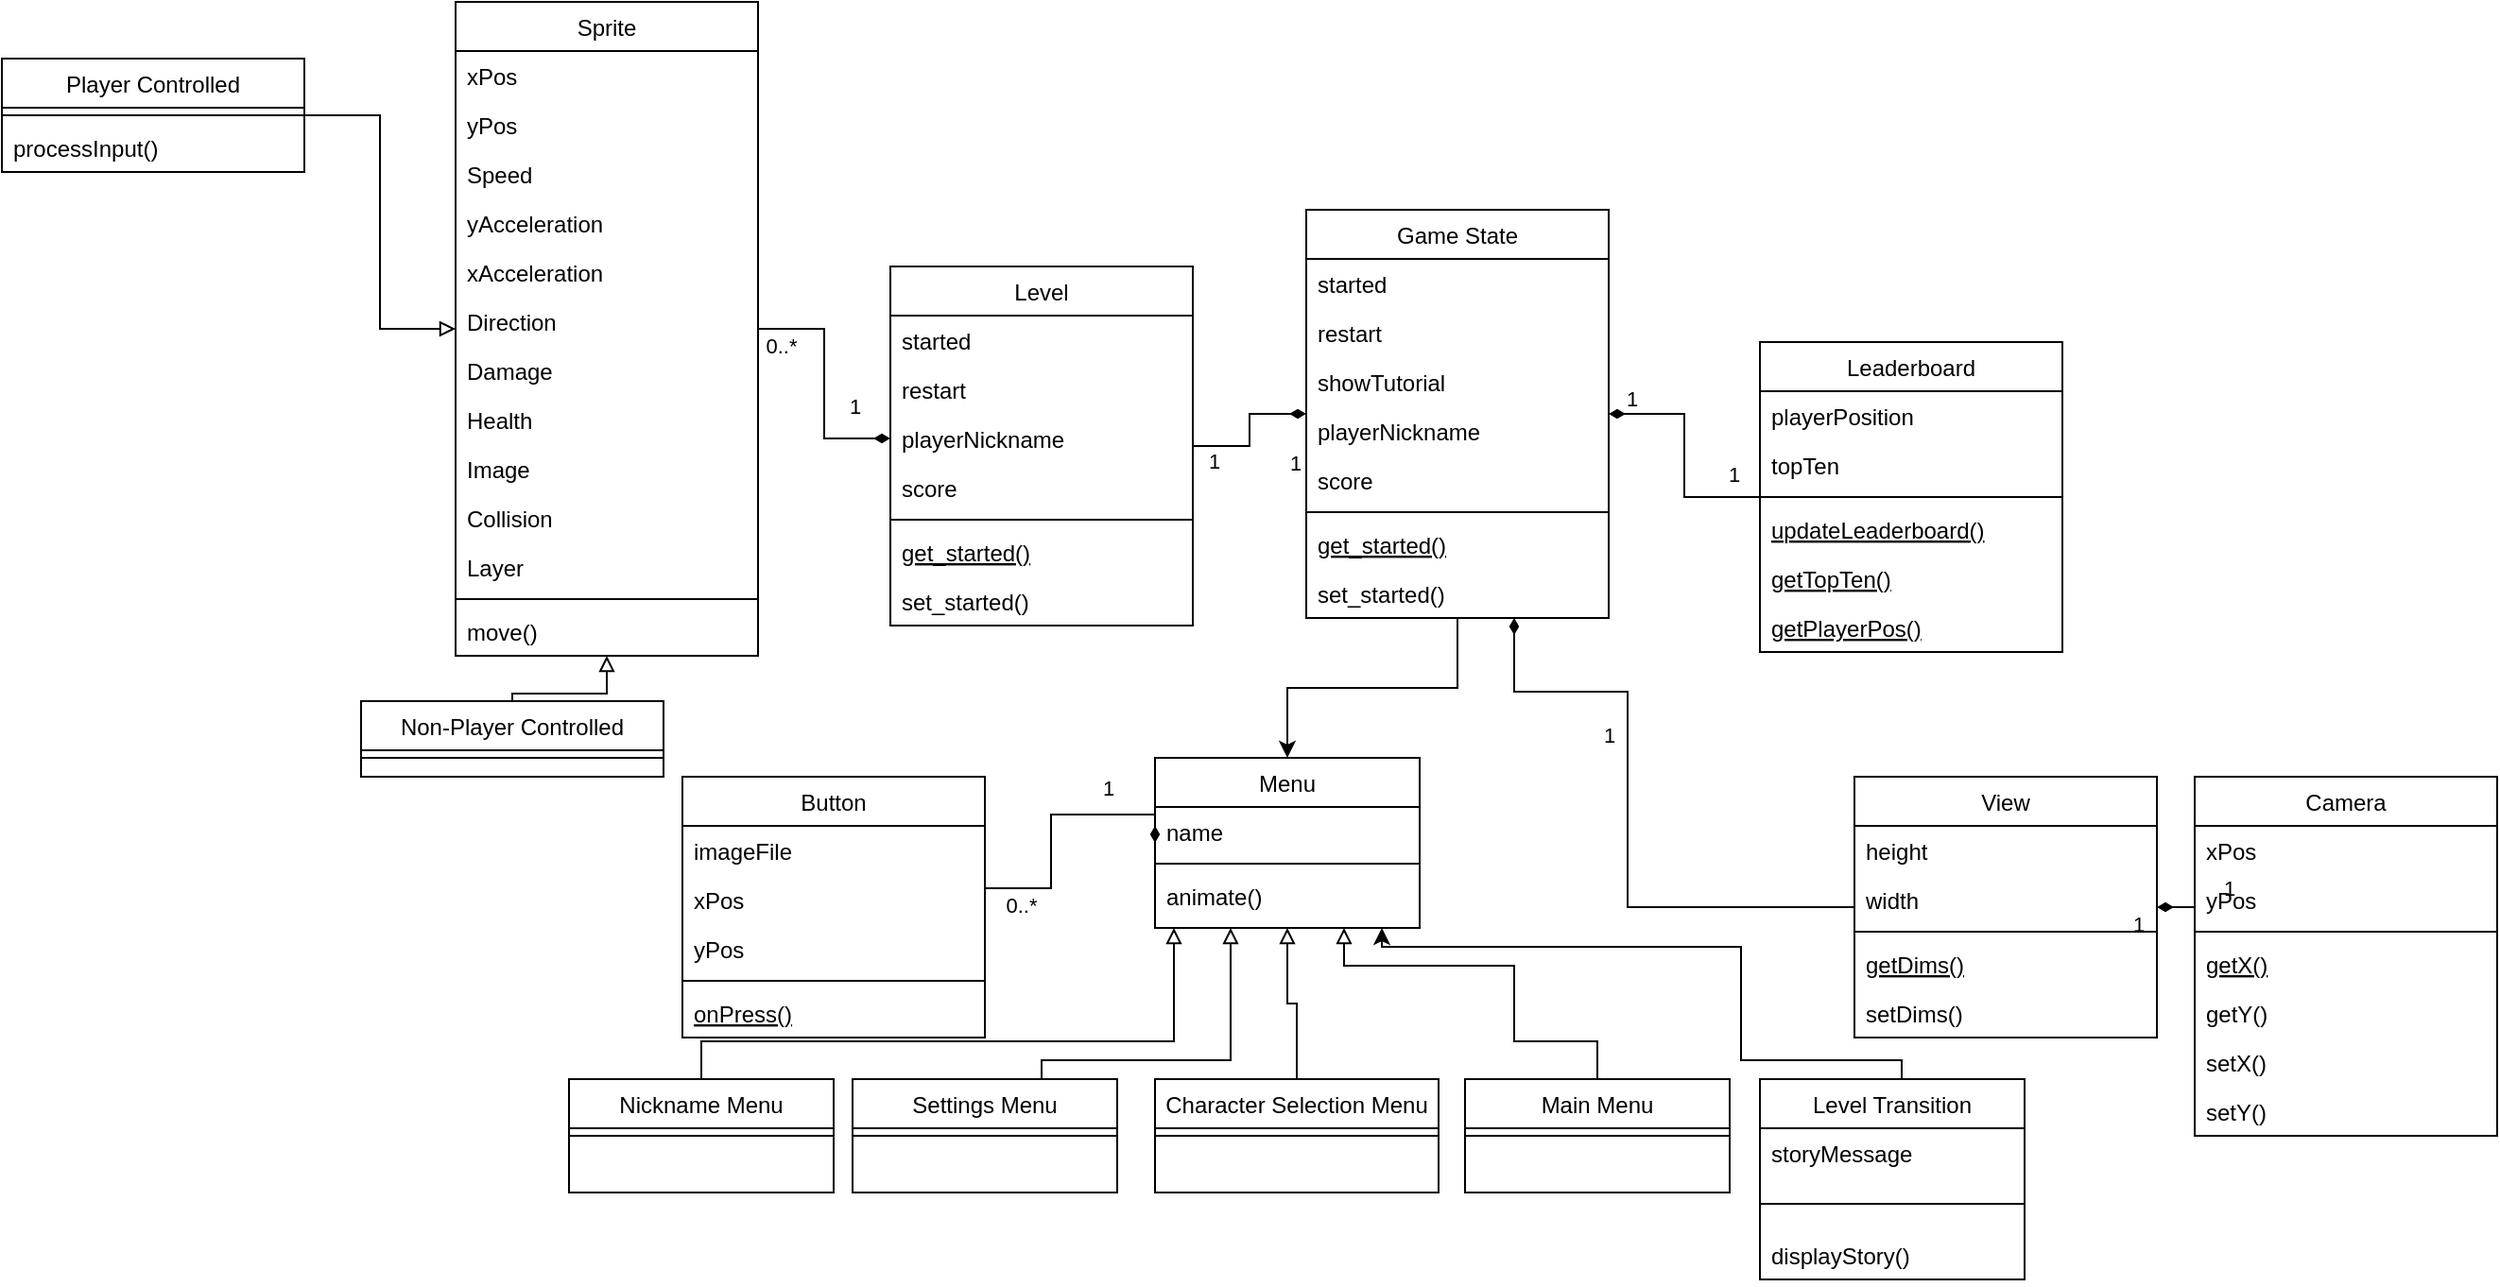 <mxfile version="23.0.2" type="device">
  <diagram id="C5RBs43oDa-KdzZeNtuy" name="Page-1">
    <mxGraphModel dx="1816" dy="578" grid="1" gridSize="10" guides="1" tooltips="1" connect="1" arrows="1" fold="1" page="1" pageScale="1" pageWidth="827" pageHeight="1169" math="0" shadow="0">
      <root>
        <mxCell id="WIyWlLk6GJQsqaUBKTNV-0" />
        <mxCell id="WIyWlLk6GJQsqaUBKTNV-1" parent="WIyWlLk6GJQsqaUBKTNV-0" />
        <mxCell id="i57mjpWbcCX3-TeavfqH-22" value="" style="edgeStyle=orthogonalEdgeStyle;rounded=0;orthogonalLoop=1;jettySize=auto;html=1;startArrow=diamondThin;startFill=1;endArrow=none;endFill=0;" parent="WIyWlLk6GJQsqaUBKTNV-1" source="i57mjpWbcCX3-TeavfqH-0" target="i57mjpWbcCX3-TeavfqH-16" edge="1">
          <mxGeometry relative="1" as="geometry">
            <Array as="points">
              <mxPoint x="370" y="735" />
              <mxPoint x="430" y="735" />
            </Array>
          </mxGeometry>
        </mxCell>
        <mxCell id="i57mjpWbcCX3-TeavfqH-23" value="1" style="edgeLabel;html=1;align=center;verticalAlign=middle;resizable=0;points=[];" parent="i57mjpWbcCX3-TeavfqH-22" vertex="1" connectable="0">
          <mxGeometry x="-0.129" y="-3" relative="1" as="geometry">
            <mxPoint x="-7" y="-23" as="offset" />
          </mxGeometry>
        </mxCell>
        <mxCell id="i57mjpWbcCX3-TeavfqH-42" value="" style="edgeStyle=orthogonalEdgeStyle;rounded=0;orthogonalLoop=1;jettySize=auto;html=1;startArrow=diamondThin;startFill=1;endArrow=none;endFill=0;exitX=0;exitY=0.5;exitDx=0;exitDy=0;" parent="WIyWlLk6GJQsqaUBKTNV-1" source="i57mjpWbcCX3-TeavfqH-86" target="i57mjpWbcCX3-TeavfqH-36" edge="1">
          <mxGeometry relative="1" as="geometry">
            <mxPoint x="40" y="625" as="sourcePoint" />
          </mxGeometry>
        </mxCell>
        <mxCell id="i57mjpWbcCX3-TeavfqH-43" value="1" style="edgeLabel;html=1;align=center;verticalAlign=middle;resizable=0;points=[];" parent="i57mjpWbcCX3-TeavfqH-42" vertex="1" connectable="0">
          <mxGeometry x="-0.627" relative="1" as="geometry">
            <mxPoint x="5" y="-17" as="offset" />
          </mxGeometry>
        </mxCell>
        <mxCell id="i57mjpWbcCX3-TeavfqH-44" value="0..*" style="edgeLabel;html=1;align=center;verticalAlign=middle;resizable=0;points=[];" parent="i57mjpWbcCX3-TeavfqH-42" vertex="1" connectable="0">
          <mxGeometry x="0.182" relative="1" as="geometry">
            <mxPoint x="-23" y="-9" as="offset" />
          </mxGeometry>
        </mxCell>
        <mxCell id="i57mjpWbcCX3-TeavfqH-75" value="" style="edgeStyle=orthogonalEdgeStyle;rounded=0;orthogonalLoop=1;jettySize=auto;html=1;startArrow=diamondThin;startFill=1;endArrow=none;endFill=0;" parent="WIyWlLk6GJQsqaUBKTNV-1" source="i57mjpWbcCX3-TeavfqH-0" target="i57mjpWbcCX3-TeavfqH-68" edge="1">
          <mxGeometry relative="1" as="geometry" />
        </mxCell>
        <mxCell id="i57mjpWbcCX3-TeavfqH-82" value="1" style="edgeLabel;html=1;align=center;verticalAlign=middle;resizable=0;points=[];" parent="i57mjpWbcCX3-TeavfqH-75" vertex="1" connectable="0">
          <mxGeometry x="-0.809" relative="1" as="geometry">
            <mxPoint y="-8" as="offset" />
          </mxGeometry>
        </mxCell>
        <mxCell id="i57mjpWbcCX3-TeavfqH-98" value="1" style="edgeLabel;html=1;align=center;verticalAlign=middle;resizable=0;points=[];" parent="i57mjpWbcCX3-TeavfqH-75" vertex="1" connectable="0">
          <mxGeometry x="0.494" relative="1" as="geometry">
            <mxPoint x="17" y="-12" as="offset" />
          </mxGeometry>
        </mxCell>
        <mxCell id="i57mjpWbcCX3-TeavfqH-91" value="" style="edgeStyle=orthogonalEdgeStyle;rounded=0;orthogonalLoop=1;jettySize=auto;html=1;startArrow=diamondThin;startFill=1;endArrow=none;endFill=0;" parent="WIyWlLk6GJQsqaUBKTNV-1" source="i57mjpWbcCX3-TeavfqH-0" target="i57mjpWbcCX3-TeavfqH-83" edge="1">
          <mxGeometry relative="1" as="geometry" />
        </mxCell>
        <mxCell id="i57mjpWbcCX3-TeavfqH-92" value="1" style="edgeLabel;html=1;align=center;verticalAlign=middle;resizable=0;points=[];" parent="i57mjpWbcCX3-TeavfqH-91" vertex="1" connectable="0">
          <mxGeometry x="0.214" y="3" relative="1" as="geometry">
            <mxPoint x="21" y="9" as="offset" />
          </mxGeometry>
        </mxCell>
        <mxCell id="i57mjpWbcCX3-TeavfqH-93" value="1" style="edgeLabel;html=1;align=center;verticalAlign=middle;resizable=0;points=[];" parent="i57mjpWbcCX3-TeavfqH-91" vertex="1" connectable="0">
          <mxGeometry x="0.108" relative="1" as="geometry">
            <mxPoint x="-19" y="12" as="offset" />
          </mxGeometry>
        </mxCell>
        <mxCell id="i57mjpWbcCX3-TeavfqH-108" value="" style="edgeStyle=orthogonalEdgeStyle;rounded=0;orthogonalLoop=1;jettySize=auto;html=1;" parent="WIyWlLk6GJQsqaUBKTNV-1" source="i57mjpWbcCX3-TeavfqH-0" target="i57mjpWbcCX3-TeavfqH-100" edge="1">
          <mxGeometry relative="1" as="geometry" />
        </mxCell>
        <mxCell id="i57mjpWbcCX3-TeavfqH-0" value="Game State" style="swimlane;fontStyle=0;align=center;verticalAlign=top;childLayout=stackLayout;horizontal=1;startSize=26;horizontalStack=0;resizeParent=1;resizeLast=0;collapsible=1;marginBottom=0;rounded=0;shadow=0;strokeWidth=1;" parent="WIyWlLk6GJQsqaUBKTNV-1" vertex="1">
          <mxGeometry x="260" y="480" width="160" height="216" as="geometry">
            <mxRectangle x="130" y="380" width="160" height="26" as="alternateBounds" />
          </mxGeometry>
        </mxCell>
        <mxCell id="i57mjpWbcCX3-TeavfqH-1" value="started" style="text;align=left;verticalAlign=top;spacingLeft=4;spacingRight=4;overflow=hidden;rotatable=0;points=[[0,0.5],[1,0.5]];portConstraint=eastwest;" parent="i57mjpWbcCX3-TeavfqH-0" vertex="1">
          <mxGeometry y="26" width="160" height="26" as="geometry" />
        </mxCell>
        <mxCell id="i57mjpWbcCX3-TeavfqH-143" value="restart" style="text;align=left;verticalAlign=top;spacingLeft=4;spacingRight=4;overflow=hidden;rotatable=0;points=[[0,0.5],[1,0.5]];portConstraint=eastwest;rounded=0;shadow=0;html=0;" parent="i57mjpWbcCX3-TeavfqH-0" vertex="1">
          <mxGeometry y="52" width="160" height="26" as="geometry" />
        </mxCell>
        <mxCell id="i57mjpWbcCX3-TeavfqH-76" value="showTutorial" style="text;align=left;verticalAlign=top;spacingLeft=4;spacingRight=4;overflow=hidden;rotatable=0;points=[[0,0.5],[1,0.5]];portConstraint=eastwest;rounded=0;shadow=0;html=0;" parent="i57mjpWbcCX3-TeavfqH-0" vertex="1">
          <mxGeometry y="78" width="160" height="26" as="geometry" />
        </mxCell>
        <mxCell id="i57mjpWbcCX3-TeavfqH-2" value="playerNickname" style="text;align=left;verticalAlign=top;spacingLeft=4;spacingRight=4;overflow=hidden;rotatable=0;points=[[0,0.5],[1,0.5]];portConstraint=eastwest;rounded=0;shadow=0;html=0;" parent="i57mjpWbcCX3-TeavfqH-0" vertex="1">
          <mxGeometry y="104" width="160" height="26" as="geometry" />
        </mxCell>
        <mxCell id="i57mjpWbcCX3-TeavfqH-67" value="score" style="text;align=left;verticalAlign=top;spacingLeft=4;spacingRight=4;overflow=hidden;rotatable=0;points=[[0,0.5],[1,0.5]];portConstraint=eastwest;rounded=0;shadow=0;html=0;" parent="i57mjpWbcCX3-TeavfqH-0" vertex="1">
          <mxGeometry y="130" width="160" height="26" as="geometry" />
        </mxCell>
        <mxCell id="i57mjpWbcCX3-TeavfqH-3" value="" style="line;html=1;strokeWidth=1;align=left;verticalAlign=middle;spacingTop=-1;spacingLeft=3;spacingRight=3;rotatable=0;labelPosition=right;points=[];portConstraint=eastwest;" parent="i57mjpWbcCX3-TeavfqH-0" vertex="1">
          <mxGeometry y="156" width="160" height="8" as="geometry" />
        </mxCell>
        <mxCell id="i57mjpWbcCX3-TeavfqH-4" value="get_started()" style="text;align=left;verticalAlign=top;spacingLeft=4;spacingRight=4;overflow=hidden;rotatable=0;points=[[0,0.5],[1,0.5]];portConstraint=eastwest;fontStyle=4" parent="i57mjpWbcCX3-TeavfqH-0" vertex="1">
          <mxGeometry y="164" width="160" height="26" as="geometry" />
        </mxCell>
        <mxCell id="i57mjpWbcCX3-TeavfqH-5" value="set_started()" style="text;align=left;verticalAlign=top;spacingLeft=4;spacingRight=4;overflow=hidden;rotatable=0;points=[[0,0.5],[1,0.5]];portConstraint=eastwest;" parent="i57mjpWbcCX3-TeavfqH-0" vertex="1">
          <mxGeometry y="190" width="160" height="26" as="geometry" />
        </mxCell>
        <mxCell id="i57mjpWbcCX3-TeavfqH-30" value="" style="edgeStyle=orthogonalEdgeStyle;rounded=0;orthogonalLoop=1;jettySize=auto;html=1;startArrow=diamondThin;startFill=1;endArrow=none;endFill=0;" parent="WIyWlLk6GJQsqaUBKTNV-1" source="i57mjpWbcCX3-TeavfqH-16" target="i57mjpWbcCX3-TeavfqH-24" edge="1">
          <mxGeometry relative="1" as="geometry">
            <Array as="points">
              <mxPoint x="690" y="849" />
              <mxPoint x="690" y="852" />
            </Array>
          </mxGeometry>
        </mxCell>
        <mxCell id="i57mjpWbcCX3-TeavfqH-32" value="1" style="edgeLabel;html=1;align=center;verticalAlign=middle;resizable=0;points=[];" parent="i57mjpWbcCX3-TeavfqH-30" vertex="1" connectable="0">
          <mxGeometry x="-0.325" y="-3" relative="1" as="geometry">
            <mxPoint x="-17" y="6" as="offset" />
          </mxGeometry>
        </mxCell>
        <mxCell id="i57mjpWbcCX3-TeavfqH-99" value="1" style="edgeLabel;html=1;align=center;verticalAlign=middle;resizable=0;points=[];" parent="i57mjpWbcCX3-TeavfqH-30" vertex="1" connectable="0">
          <mxGeometry x="0.132" y="1" relative="1" as="geometry">
            <mxPoint x="26" y="-9" as="offset" />
          </mxGeometry>
        </mxCell>
        <mxCell id="i57mjpWbcCX3-TeavfqH-16" value="View" style="swimlane;fontStyle=0;align=center;verticalAlign=top;childLayout=stackLayout;horizontal=1;startSize=26;horizontalStack=0;resizeParent=1;resizeLast=0;collapsible=1;marginBottom=0;rounded=0;shadow=0;strokeWidth=1;" parent="WIyWlLk6GJQsqaUBKTNV-1" vertex="1">
          <mxGeometry x="550" y="780" width="160" height="138" as="geometry">
            <mxRectangle x="130" y="380" width="160" height="26" as="alternateBounds" />
          </mxGeometry>
        </mxCell>
        <mxCell id="i57mjpWbcCX3-TeavfqH-17" value="height" style="text;align=left;verticalAlign=top;spacingLeft=4;spacingRight=4;overflow=hidden;rotatable=0;points=[[0,0.5],[1,0.5]];portConstraint=eastwest;" parent="i57mjpWbcCX3-TeavfqH-16" vertex="1">
          <mxGeometry y="26" width="160" height="26" as="geometry" />
        </mxCell>
        <mxCell id="i57mjpWbcCX3-TeavfqH-18" value="width" style="text;align=left;verticalAlign=top;spacingLeft=4;spacingRight=4;overflow=hidden;rotatable=0;points=[[0,0.5],[1,0.5]];portConstraint=eastwest;rounded=0;shadow=0;html=0;" parent="i57mjpWbcCX3-TeavfqH-16" vertex="1">
          <mxGeometry y="52" width="160" height="26" as="geometry" />
        </mxCell>
        <mxCell id="i57mjpWbcCX3-TeavfqH-19" value="" style="line;html=1;strokeWidth=1;align=left;verticalAlign=middle;spacingTop=-1;spacingLeft=3;spacingRight=3;rotatable=0;labelPosition=right;points=[];portConstraint=eastwest;" parent="i57mjpWbcCX3-TeavfqH-16" vertex="1">
          <mxGeometry y="78" width="160" height="8" as="geometry" />
        </mxCell>
        <mxCell id="i57mjpWbcCX3-TeavfqH-20" value="getDims()" style="text;align=left;verticalAlign=top;spacingLeft=4;spacingRight=4;overflow=hidden;rotatable=0;points=[[0,0.5],[1,0.5]];portConstraint=eastwest;fontStyle=4" parent="i57mjpWbcCX3-TeavfqH-16" vertex="1">
          <mxGeometry y="86" width="160" height="26" as="geometry" />
        </mxCell>
        <mxCell id="i57mjpWbcCX3-TeavfqH-21" value="setDims()" style="text;align=left;verticalAlign=top;spacingLeft=4;spacingRight=4;overflow=hidden;rotatable=0;points=[[0,0.5],[1,0.5]];portConstraint=eastwest;" parent="i57mjpWbcCX3-TeavfqH-16" vertex="1">
          <mxGeometry y="112" width="160" height="26" as="geometry" />
        </mxCell>
        <mxCell id="i57mjpWbcCX3-TeavfqH-24" value="Camera" style="swimlane;fontStyle=0;align=center;verticalAlign=top;childLayout=stackLayout;horizontal=1;startSize=26;horizontalStack=0;resizeParent=1;resizeLast=0;collapsible=1;marginBottom=0;rounded=0;shadow=0;strokeWidth=1;" parent="WIyWlLk6GJQsqaUBKTNV-1" vertex="1">
          <mxGeometry x="730" y="780" width="160" height="190" as="geometry">
            <mxRectangle x="130" y="380" width="160" height="26" as="alternateBounds" />
          </mxGeometry>
        </mxCell>
        <mxCell id="i57mjpWbcCX3-TeavfqH-25" value="xPos" style="text;align=left;verticalAlign=top;spacingLeft=4;spacingRight=4;overflow=hidden;rotatable=0;points=[[0,0.5],[1,0.5]];portConstraint=eastwest;" parent="i57mjpWbcCX3-TeavfqH-24" vertex="1">
          <mxGeometry y="26" width="160" height="26" as="geometry" />
        </mxCell>
        <mxCell id="i57mjpWbcCX3-TeavfqH-26" value="yPos" style="text;align=left;verticalAlign=top;spacingLeft=4;spacingRight=4;overflow=hidden;rotatable=0;points=[[0,0.5],[1,0.5]];portConstraint=eastwest;rounded=0;shadow=0;html=0;" parent="i57mjpWbcCX3-TeavfqH-24" vertex="1">
          <mxGeometry y="52" width="160" height="26" as="geometry" />
        </mxCell>
        <mxCell id="i57mjpWbcCX3-TeavfqH-27" value="" style="line;html=1;strokeWidth=1;align=left;verticalAlign=middle;spacingTop=-1;spacingLeft=3;spacingRight=3;rotatable=0;labelPosition=right;points=[];portConstraint=eastwest;" parent="i57mjpWbcCX3-TeavfqH-24" vertex="1">
          <mxGeometry y="78" width="160" height="8" as="geometry" />
        </mxCell>
        <mxCell id="i57mjpWbcCX3-TeavfqH-28" value="getX()" style="text;align=left;verticalAlign=top;spacingLeft=4;spacingRight=4;overflow=hidden;rotatable=0;points=[[0,0.5],[1,0.5]];portConstraint=eastwest;fontStyle=4" parent="i57mjpWbcCX3-TeavfqH-24" vertex="1">
          <mxGeometry y="86" width="160" height="26" as="geometry" />
        </mxCell>
        <mxCell id="i57mjpWbcCX3-TeavfqH-33" value="getY()&#xa;" style="text;align=left;verticalAlign=top;spacingLeft=4;spacingRight=4;overflow=hidden;rotatable=0;points=[[0,0.5],[1,0.5]];portConstraint=eastwest;" parent="i57mjpWbcCX3-TeavfqH-24" vertex="1">
          <mxGeometry y="112" width="160" height="26" as="geometry" />
        </mxCell>
        <mxCell id="i57mjpWbcCX3-TeavfqH-34" value="setX()&#xa;" style="text;align=left;verticalAlign=top;spacingLeft=4;spacingRight=4;overflow=hidden;rotatable=0;points=[[0,0.5],[1,0.5]];portConstraint=eastwest;" parent="i57mjpWbcCX3-TeavfqH-24" vertex="1">
          <mxGeometry y="138" width="160" height="26" as="geometry" />
        </mxCell>
        <mxCell id="i57mjpWbcCX3-TeavfqH-29" value="setY()&#xa;" style="text;align=left;verticalAlign=top;spacingLeft=4;spacingRight=4;overflow=hidden;rotatable=0;points=[[0,0.5],[1,0.5]];portConstraint=eastwest;" parent="i57mjpWbcCX3-TeavfqH-24" vertex="1">
          <mxGeometry y="164" width="160" height="26" as="geometry" />
        </mxCell>
        <mxCell id="i57mjpWbcCX3-TeavfqH-51" value="" style="edgeStyle=orthogonalEdgeStyle;rounded=0;orthogonalLoop=1;jettySize=auto;html=1;startArrow=block;startFill=0;endArrow=none;endFill=0;" parent="WIyWlLk6GJQsqaUBKTNV-1" source="i57mjpWbcCX3-TeavfqH-36" target="i57mjpWbcCX3-TeavfqH-45" edge="1">
          <mxGeometry relative="1" as="geometry" />
        </mxCell>
        <mxCell id="i57mjpWbcCX3-TeavfqH-58" value="" style="edgeStyle=orthogonalEdgeStyle;rounded=0;orthogonalLoop=1;jettySize=auto;html=1;startArrow=block;startFill=0;endArrow=none;endFill=0;" parent="WIyWlLk6GJQsqaUBKTNV-1" source="i57mjpWbcCX3-TeavfqH-36" target="i57mjpWbcCX3-TeavfqH-52" edge="1">
          <mxGeometry relative="1" as="geometry" />
        </mxCell>
        <mxCell id="i57mjpWbcCX3-TeavfqH-36" value="Sprite" style="swimlane;fontStyle=0;align=center;verticalAlign=top;childLayout=stackLayout;horizontal=1;startSize=26;horizontalStack=0;resizeParent=1;resizeLast=0;collapsible=1;marginBottom=0;rounded=0;shadow=0;strokeWidth=1;" parent="WIyWlLk6GJQsqaUBKTNV-1" vertex="1">
          <mxGeometry x="-190" y="370" width="160" height="346" as="geometry">
            <mxRectangle x="130" y="380" width="160" height="26" as="alternateBounds" />
          </mxGeometry>
        </mxCell>
        <mxCell id="i57mjpWbcCX3-TeavfqH-37" value="xPos" style="text;align=left;verticalAlign=top;spacingLeft=4;spacingRight=4;overflow=hidden;rotatable=0;points=[[0,0.5],[1,0.5]];portConstraint=eastwest;" parent="i57mjpWbcCX3-TeavfqH-36" vertex="1">
          <mxGeometry y="26" width="160" height="26" as="geometry" />
        </mxCell>
        <mxCell id="i57mjpWbcCX3-TeavfqH-59" value="yPos" style="text;align=left;verticalAlign=top;spacingLeft=4;spacingRight=4;overflow=hidden;rotatable=0;points=[[0,0.5],[1,0.5]];portConstraint=eastwest;rounded=0;shadow=0;html=0;" parent="i57mjpWbcCX3-TeavfqH-36" vertex="1">
          <mxGeometry y="52" width="160" height="26" as="geometry" />
        </mxCell>
        <mxCell id="i57mjpWbcCX3-TeavfqH-60" value="Speed" style="text;align=left;verticalAlign=top;spacingLeft=4;spacingRight=4;overflow=hidden;rotatable=0;points=[[0,0.5],[1,0.5]];portConstraint=eastwest;rounded=0;shadow=0;html=0;" parent="i57mjpWbcCX3-TeavfqH-36" vertex="1">
          <mxGeometry y="78" width="160" height="26" as="geometry" />
        </mxCell>
        <mxCell id="i57mjpWbcCX3-TeavfqH-66" value="yAcceleration" style="text;align=left;verticalAlign=top;spacingLeft=4;spacingRight=4;overflow=hidden;rotatable=0;points=[[0,0.5],[1,0.5]];portConstraint=eastwest;rounded=0;shadow=0;html=0;" parent="i57mjpWbcCX3-TeavfqH-36" vertex="1">
          <mxGeometry y="104" width="160" height="26" as="geometry" />
        </mxCell>
        <mxCell id="i57mjpWbcCX3-TeavfqH-61" value="xAcceleration" style="text;align=left;verticalAlign=top;spacingLeft=4;spacingRight=4;overflow=hidden;rotatable=0;points=[[0,0.5],[1,0.5]];portConstraint=eastwest;rounded=0;shadow=0;html=0;" parent="i57mjpWbcCX3-TeavfqH-36" vertex="1">
          <mxGeometry y="130" width="160" height="26" as="geometry" />
        </mxCell>
        <mxCell id="i57mjpWbcCX3-TeavfqH-65" value="Direction" style="text;align=left;verticalAlign=top;spacingLeft=4;spacingRight=4;overflow=hidden;rotatable=0;points=[[0,0.5],[1,0.5]];portConstraint=eastwest;rounded=0;shadow=0;html=0;" parent="i57mjpWbcCX3-TeavfqH-36" vertex="1">
          <mxGeometry y="156" width="160" height="26" as="geometry" />
        </mxCell>
        <mxCell id="i57mjpWbcCX3-TeavfqH-77" value="Damage" style="text;align=left;verticalAlign=top;spacingLeft=4;spacingRight=4;overflow=hidden;rotatable=0;points=[[0,0.5],[1,0.5]];portConstraint=eastwest;rounded=0;shadow=0;html=0;" parent="i57mjpWbcCX3-TeavfqH-36" vertex="1">
          <mxGeometry y="182" width="160" height="26" as="geometry" />
        </mxCell>
        <mxCell id="l4sCw4UKXXjuZMcls8uS-0" value="Health" style="text;align=left;verticalAlign=top;spacingLeft=4;spacingRight=4;overflow=hidden;rotatable=0;points=[[0,0.5],[1,0.5]];portConstraint=eastwest;rounded=0;shadow=0;html=0;" vertex="1" parent="i57mjpWbcCX3-TeavfqH-36">
          <mxGeometry y="208" width="160" height="26" as="geometry" />
        </mxCell>
        <mxCell id="l4sCw4UKXXjuZMcls8uS-3" value="Image" style="text;align=left;verticalAlign=top;spacingLeft=4;spacingRight=4;overflow=hidden;rotatable=0;points=[[0,0.5],[1,0.5]];portConstraint=eastwest;rounded=0;shadow=0;html=0;" vertex="1" parent="i57mjpWbcCX3-TeavfqH-36">
          <mxGeometry y="234" width="160" height="26" as="geometry" />
        </mxCell>
        <mxCell id="l4sCw4UKXXjuZMcls8uS-11" value="Collision" style="text;align=left;verticalAlign=top;spacingLeft=4;spacingRight=4;overflow=hidden;rotatable=0;points=[[0,0.5],[1,0.5]];portConstraint=eastwest;rounded=0;shadow=0;html=0;" vertex="1" parent="i57mjpWbcCX3-TeavfqH-36">
          <mxGeometry y="260" width="160" height="26" as="geometry" />
        </mxCell>
        <mxCell id="i57mjpWbcCX3-TeavfqH-38" value="Layer" style="text;align=left;verticalAlign=top;spacingLeft=4;spacingRight=4;overflow=hidden;rotatable=0;points=[[0,0.5],[1,0.5]];portConstraint=eastwest;rounded=0;shadow=0;html=0;" parent="i57mjpWbcCX3-TeavfqH-36" vertex="1">
          <mxGeometry y="286" width="160" height="26" as="geometry" />
        </mxCell>
        <mxCell id="i57mjpWbcCX3-TeavfqH-39" value="" style="line;html=1;strokeWidth=1;align=left;verticalAlign=middle;spacingTop=-1;spacingLeft=3;spacingRight=3;rotatable=0;labelPosition=right;points=[];portConstraint=eastwest;" parent="i57mjpWbcCX3-TeavfqH-36" vertex="1">
          <mxGeometry y="312" width="160" height="8" as="geometry" />
        </mxCell>
        <mxCell id="l4sCw4UKXXjuZMcls8uS-1" value="move()" style="text;align=left;verticalAlign=top;spacingLeft=4;spacingRight=4;overflow=hidden;rotatable=0;points=[[0,0.5],[1,0.5]];portConstraint=eastwest;rounded=0;shadow=0;html=0;" vertex="1" parent="i57mjpWbcCX3-TeavfqH-36">
          <mxGeometry y="320" width="160" height="26" as="geometry" />
        </mxCell>
        <mxCell id="i57mjpWbcCX3-TeavfqH-45" value="Player Controlled" style="swimlane;fontStyle=0;align=center;verticalAlign=top;childLayout=stackLayout;horizontal=1;startSize=26;horizontalStack=0;resizeParent=1;resizeLast=0;collapsible=1;marginBottom=0;rounded=0;shadow=0;strokeWidth=1;" parent="WIyWlLk6GJQsqaUBKTNV-1" vertex="1">
          <mxGeometry x="-430" y="400" width="160" height="60" as="geometry">
            <mxRectangle x="130" y="380" width="160" height="26" as="alternateBounds" />
          </mxGeometry>
        </mxCell>
        <mxCell id="i57mjpWbcCX3-TeavfqH-48" value="" style="line;html=1;strokeWidth=1;align=left;verticalAlign=middle;spacingTop=-1;spacingLeft=3;spacingRight=3;rotatable=0;labelPosition=right;points=[];portConstraint=eastwest;" parent="i57mjpWbcCX3-TeavfqH-45" vertex="1">
          <mxGeometry y="26" width="160" height="8" as="geometry" />
        </mxCell>
        <mxCell id="i57mjpWbcCX3-TeavfqH-50" value="processInput()" style="text;align=left;verticalAlign=top;spacingLeft=4;spacingRight=4;overflow=hidden;rotatable=0;points=[[0,0.5],[1,0.5]];portConstraint=eastwest;" parent="i57mjpWbcCX3-TeavfqH-45" vertex="1">
          <mxGeometry y="34" width="160" height="26" as="geometry" />
        </mxCell>
        <mxCell id="i57mjpWbcCX3-TeavfqH-52" value="Non-Player Controlled" style="swimlane;fontStyle=0;align=center;verticalAlign=top;childLayout=stackLayout;horizontal=1;startSize=26;horizontalStack=0;resizeParent=1;resizeLast=0;collapsible=1;marginBottom=0;rounded=0;shadow=0;strokeWidth=1;" parent="WIyWlLk6GJQsqaUBKTNV-1" vertex="1">
          <mxGeometry x="-240" y="740" width="160" height="40" as="geometry">
            <mxRectangle x="130" y="380" width="160" height="26" as="alternateBounds" />
          </mxGeometry>
        </mxCell>
        <mxCell id="i57mjpWbcCX3-TeavfqH-55" value="" style="line;html=1;strokeWidth=1;align=left;verticalAlign=middle;spacingTop=-1;spacingLeft=3;spacingRight=3;rotatable=0;labelPosition=right;points=[];portConstraint=eastwest;" parent="i57mjpWbcCX3-TeavfqH-52" vertex="1">
          <mxGeometry y="26" width="160" height="8" as="geometry" />
        </mxCell>
        <mxCell id="i57mjpWbcCX3-TeavfqH-68" value="Leaderboard" style="swimlane;fontStyle=0;align=center;verticalAlign=top;childLayout=stackLayout;horizontal=1;startSize=26;horizontalStack=0;resizeParent=1;resizeLast=0;collapsible=1;marginBottom=0;rounded=0;shadow=0;strokeWidth=1;" parent="WIyWlLk6GJQsqaUBKTNV-1" vertex="1">
          <mxGeometry x="500" y="550" width="160" height="164" as="geometry">
            <mxRectangle x="130" y="380" width="160" height="26" as="alternateBounds" />
          </mxGeometry>
        </mxCell>
        <mxCell id="i57mjpWbcCX3-TeavfqH-78" value="playerPosition" style="text;align=left;verticalAlign=top;spacingLeft=4;spacingRight=4;overflow=hidden;rotatable=0;points=[[0,0.5],[1,0.5]];portConstraint=eastwest;rounded=0;shadow=0;html=0;" parent="i57mjpWbcCX3-TeavfqH-68" vertex="1">
          <mxGeometry y="26" width="160" height="26" as="geometry" />
        </mxCell>
        <mxCell id="i57mjpWbcCX3-TeavfqH-71" value="topTen" style="text;align=left;verticalAlign=top;spacingLeft=4;spacingRight=4;overflow=hidden;rotatable=0;points=[[0,0.5],[1,0.5]];portConstraint=eastwest;rounded=0;shadow=0;html=0;" parent="i57mjpWbcCX3-TeavfqH-68" vertex="1">
          <mxGeometry y="52" width="160" height="26" as="geometry" />
        </mxCell>
        <mxCell id="i57mjpWbcCX3-TeavfqH-72" value="" style="line;html=1;strokeWidth=1;align=left;verticalAlign=middle;spacingTop=-1;spacingLeft=3;spacingRight=3;rotatable=0;labelPosition=right;points=[];portConstraint=eastwest;" parent="i57mjpWbcCX3-TeavfqH-68" vertex="1">
          <mxGeometry y="78" width="160" height="8" as="geometry" />
        </mxCell>
        <mxCell id="i57mjpWbcCX3-TeavfqH-80" value="updateLeaderboard()" style="text;align=left;verticalAlign=top;spacingLeft=4;spacingRight=4;overflow=hidden;rotatable=0;points=[[0,0.5],[1,0.5]];portConstraint=eastwest;fontStyle=4" parent="i57mjpWbcCX3-TeavfqH-68" vertex="1">
          <mxGeometry y="86" width="160" height="26" as="geometry" />
        </mxCell>
        <mxCell id="i57mjpWbcCX3-TeavfqH-81" value="getTopTen()" style="text;align=left;verticalAlign=top;spacingLeft=4;spacingRight=4;overflow=hidden;rotatable=0;points=[[0,0.5],[1,0.5]];portConstraint=eastwest;fontStyle=4" parent="i57mjpWbcCX3-TeavfqH-68" vertex="1">
          <mxGeometry y="112" width="160" height="26" as="geometry" />
        </mxCell>
        <mxCell id="i57mjpWbcCX3-TeavfqH-79" value="getPlayerPos()" style="text;align=left;verticalAlign=top;spacingLeft=4;spacingRight=4;overflow=hidden;rotatable=0;points=[[0,0.5],[1,0.5]];portConstraint=eastwest;fontStyle=4" parent="i57mjpWbcCX3-TeavfqH-68" vertex="1">
          <mxGeometry y="138" width="160" height="26" as="geometry" />
        </mxCell>
        <mxCell id="i57mjpWbcCX3-TeavfqH-83" value="Level" style="swimlane;fontStyle=0;align=center;verticalAlign=top;childLayout=stackLayout;horizontal=1;startSize=26;horizontalStack=0;resizeParent=1;resizeLast=0;collapsible=1;marginBottom=0;rounded=0;shadow=0;strokeWidth=1;" parent="WIyWlLk6GJQsqaUBKTNV-1" vertex="1">
          <mxGeometry x="40" y="510" width="160" height="190" as="geometry">
            <mxRectangle x="130" y="380" width="160" height="26" as="alternateBounds" />
          </mxGeometry>
        </mxCell>
        <mxCell id="i57mjpWbcCX3-TeavfqH-84" value="started" style="text;align=left;verticalAlign=top;spacingLeft=4;spacingRight=4;overflow=hidden;rotatable=0;points=[[0,0.5],[1,0.5]];portConstraint=eastwest;" parent="i57mjpWbcCX3-TeavfqH-83" vertex="1">
          <mxGeometry y="26" width="160" height="26" as="geometry" />
        </mxCell>
        <mxCell id="i57mjpWbcCX3-TeavfqH-85" value="restart" style="text;align=left;verticalAlign=top;spacingLeft=4;spacingRight=4;overflow=hidden;rotatable=0;points=[[0,0.5],[1,0.5]];portConstraint=eastwest;rounded=0;shadow=0;html=0;" parent="i57mjpWbcCX3-TeavfqH-83" vertex="1">
          <mxGeometry y="52" width="160" height="26" as="geometry" />
        </mxCell>
        <mxCell id="i57mjpWbcCX3-TeavfqH-86" value="playerNickname" style="text;align=left;verticalAlign=top;spacingLeft=4;spacingRight=4;overflow=hidden;rotatable=0;points=[[0,0.5],[1,0.5]];portConstraint=eastwest;rounded=0;shadow=0;html=0;" parent="i57mjpWbcCX3-TeavfqH-83" vertex="1">
          <mxGeometry y="78" width="160" height="26" as="geometry" />
        </mxCell>
        <mxCell id="i57mjpWbcCX3-TeavfqH-87" value="score" style="text;align=left;verticalAlign=top;spacingLeft=4;spacingRight=4;overflow=hidden;rotatable=0;points=[[0,0.5],[1,0.5]];portConstraint=eastwest;rounded=0;shadow=0;html=0;" parent="i57mjpWbcCX3-TeavfqH-83" vertex="1">
          <mxGeometry y="104" width="160" height="26" as="geometry" />
        </mxCell>
        <mxCell id="i57mjpWbcCX3-TeavfqH-88" value="" style="line;html=1;strokeWidth=1;align=left;verticalAlign=middle;spacingTop=-1;spacingLeft=3;spacingRight=3;rotatable=0;labelPosition=right;points=[];portConstraint=eastwest;" parent="i57mjpWbcCX3-TeavfqH-83" vertex="1">
          <mxGeometry y="130" width="160" height="8" as="geometry" />
        </mxCell>
        <mxCell id="i57mjpWbcCX3-TeavfqH-89" value="get_started()" style="text;align=left;verticalAlign=top;spacingLeft=4;spacingRight=4;overflow=hidden;rotatable=0;points=[[0,0.5],[1,0.5]];portConstraint=eastwest;fontStyle=4" parent="i57mjpWbcCX3-TeavfqH-83" vertex="1">
          <mxGeometry y="138" width="160" height="26" as="geometry" />
        </mxCell>
        <mxCell id="i57mjpWbcCX3-TeavfqH-90" value="set_started()" style="text;align=left;verticalAlign=top;spacingLeft=4;spacingRight=4;overflow=hidden;rotatable=0;points=[[0,0.5],[1,0.5]];portConstraint=eastwest;" parent="i57mjpWbcCX3-TeavfqH-83" vertex="1">
          <mxGeometry y="164" width="160" height="26" as="geometry" />
        </mxCell>
        <mxCell id="i57mjpWbcCX3-TeavfqH-117" value="" style="edgeStyle=orthogonalEdgeStyle;rounded=0;orthogonalLoop=1;jettySize=auto;html=1;startArrow=diamondThin;startFill=1;endArrow=none;endFill=0;exitX=0;exitY=0.5;exitDx=0;exitDy=0;" parent="WIyWlLk6GJQsqaUBKTNV-1" source="i57mjpWbcCX3-TeavfqH-100" target="i57mjpWbcCX3-TeavfqH-109" edge="1">
          <mxGeometry relative="1" as="geometry">
            <mxPoint x="220" y="865" as="sourcePoint" />
            <Array as="points">
              <mxPoint x="125" y="800" />
              <mxPoint x="125" y="839" />
            </Array>
          </mxGeometry>
        </mxCell>
        <mxCell id="i57mjpWbcCX3-TeavfqH-118" value="0..*" style="edgeLabel;html=1;align=center;verticalAlign=middle;resizable=0;points=[];" parent="i57mjpWbcCX3-TeavfqH-117" vertex="1" connectable="0">
          <mxGeometry x="0.637" y="2" relative="1" as="geometry">
            <mxPoint x="-7" y="7" as="offset" />
          </mxGeometry>
        </mxCell>
        <mxCell id="i57mjpWbcCX3-TeavfqH-119" value="1" style="edgeLabel;html=1;align=center;verticalAlign=middle;resizable=0;points=[];" parent="i57mjpWbcCX3-TeavfqH-117" vertex="1" connectable="0">
          <mxGeometry x="0.491" y="3" relative="1" as="geometry">
            <mxPoint x="27" y="-52" as="offset" />
          </mxGeometry>
        </mxCell>
        <mxCell id="i57mjpWbcCX3-TeavfqH-124" value="" style="edgeStyle=orthogonalEdgeStyle;rounded=0;orthogonalLoop=1;jettySize=auto;html=1;startArrow=block;startFill=0;endArrow=none;endFill=0;" parent="WIyWlLk6GJQsqaUBKTNV-1" source="i57mjpWbcCX3-TeavfqH-100" target="i57mjpWbcCX3-TeavfqH-121" edge="1">
          <mxGeometry relative="1" as="geometry">
            <Array as="points">
              <mxPoint x="220" y="930" />
              <mxPoint x="120" y="930" />
            </Array>
          </mxGeometry>
        </mxCell>
        <mxCell id="i57mjpWbcCX3-TeavfqH-134" value="" style="edgeStyle=orthogonalEdgeStyle;rounded=0;orthogonalLoop=1;jettySize=auto;html=1;startArrow=block;startFill=0;endArrow=none;endFill=0;" parent="WIyWlLk6GJQsqaUBKTNV-1" source="i57mjpWbcCX3-TeavfqH-100" target="i57mjpWbcCX3-TeavfqH-131" edge="1">
          <mxGeometry relative="1" as="geometry" />
        </mxCell>
        <mxCell id="i57mjpWbcCX3-TeavfqH-138" value="" style="edgeStyle=orthogonalEdgeStyle;rounded=0;orthogonalLoop=1;jettySize=auto;html=1;entryX=0.5;entryY=0;entryDx=0;entryDy=0;startArrow=block;startFill=0;endArrow=none;endFill=0;" parent="WIyWlLk6GJQsqaUBKTNV-1" source="i57mjpWbcCX3-TeavfqH-100" target="i57mjpWbcCX3-TeavfqH-135" edge="1">
          <mxGeometry relative="1" as="geometry">
            <Array as="points">
              <mxPoint x="280" y="880" />
              <mxPoint x="370" y="880" />
              <mxPoint x="370" y="920" />
              <mxPoint x="414" y="920" />
            </Array>
          </mxGeometry>
        </mxCell>
        <mxCell id="i57mjpWbcCX3-TeavfqH-142" value="" style="edgeStyle=orthogonalEdgeStyle;rounded=0;orthogonalLoop=1;jettySize=auto;html=1;startArrow=block;startFill=0;endArrow=none;endFill=0;" parent="WIyWlLk6GJQsqaUBKTNV-1" source="i57mjpWbcCX3-TeavfqH-100" target="i57mjpWbcCX3-TeavfqH-139" edge="1">
          <mxGeometry relative="1" as="geometry">
            <Array as="points">
              <mxPoint x="190" y="920" />
              <mxPoint x="-60" y="920" />
            </Array>
          </mxGeometry>
        </mxCell>
        <mxCell id="i57mjpWbcCX3-TeavfqH-100" value="Menu" style="swimlane;fontStyle=0;align=center;verticalAlign=top;childLayout=stackLayout;horizontal=1;startSize=26;horizontalStack=0;resizeParent=1;resizeLast=0;collapsible=1;marginBottom=0;rounded=0;shadow=0;strokeWidth=1;" parent="WIyWlLk6GJQsqaUBKTNV-1" vertex="1">
          <mxGeometry x="180" y="770" width="140" height="90" as="geometry">
            <mxRectangle x="130" y="380" width="160" height="26" as="alternateBounds" />
          </mxGeometry>
        </mxCell>
        <mxCell id="i57mjpWbcCX3-TeavfqH-103" value="name" style="text;align=left;verticalAlign=top;spacingLeft=4;spacingRight=4;overflow=hidden;rotatable=0;points=[[0,0.5],[1,0.5]];portConstraint=eastwest;rounded=0;shadow=0;html=0;" parent="i57mjpWbcCX3-TeavfqH-100" vertex="1">
          <mxGeometry y="26" width="140" height="26" as="geometry" />
        </mxCell>
        <mxCell id="i57mjpWbcCX3-TeavfqH-105" value="" style="line;html=1;strokeWidth=1;align=left;verticalAlign=middle;spacingTop=-1;spacingLeft=3;spacingRight=3;rotatable=0;labelPosition=right;points=[];portConstraint=eastwest;" parent="i57mjpWbcCX3-TeavfqH-100" vertex="1">
          <mxGeometry y="52" width="140" height="8" as="geometry" />
        </mxCell>
        <mxCell id="l4sCw4UKXXjuZMcls8uS-2" value="animate()" style="text;align=left;verticalAlign=top;spacingLeft=4;spacingRight=4;overflow=hidden;rotatable=0;points=[[0,0.5],[1,0.5]];portConstraint=eastwest;rounded=0;shadow=0;html=0;" vertex="1" parent="i57mjpWbcCX3-TeavfqH-100">
          <mxGeometry y="60" width="140" height="26" as="geometry" />
        </mxCell>
        <mxCell id="i57mjpWbcCX3-TeavfqH-109" value="Button" style="swimlane;fontStyle=0;align=center;verticalAlign=top;childLayout=stackLayout;horizontal=1;startSize=26;horizontalStack=0;resizeParent=1;resizeLast=0;collapsible=1;marginBottom=0;rounded=0;shadow=0;strokeWidth=1;" parent="WIyWlLk6GJQsqaUBKTNV-1" vertex="1">
          <mxGeometry x="-70" y="780" width="160" height="138" as="geometry">
            <mxRectangle x="130" y="380" width="160" height="26" as="alternateBounds" />
          </mxGeometry>
        </mxCell>
        <mxCell id="i57mjpWbcCX3-TeavfqH-110" value="imageFile" style="text;align=left;verticalAlign=top;spacingLeft=4;spacingRight=4;overflow=hidden;rotatable=0;points=[[0,0.5],[1,0.5]];portConstraint=eastwest;" parent="i57mjpWbcCX3-TeavfqH-109" vertex="1">
          <mxGeometry y="26" width="160" height="26" as="geometry" />
        </mxCell>
        <mxCell id="i57mjpWbcCX3-TeavfqH-112" value="xPos" style="text;align=left;verticalAlign=top;spacingLeft=4;spacingRight=4;overflow=hidden;rotatable=0;points=[[0,0.5],[1,0.5]];portConstraint=eastwest;rounded=0;shadow=0;html=0;" parent="i57mjpWbcCX3-TeavfqH-109" vertex="1">
          <mxGeometry y="52" width="160" height="26" as="geometry" />
        </mxCell>
        <mxCell id="i57mjpWbcCX3-TeavfqH-113" value="yPos" style="text;align=left;verticalAlign=top;spacingLeft=4;spacingRight=4;overflow=hidden;rotatable=0;points=[[0,0.5],[1,0.5]];portConstraint=eastwest;rounded=0;shadow=0;html=0;" parent="i57mjpWbcCX3-TeavfqH-109" vertex="1">
          <mxGeometry y="78" width="160" height="26" as="geometry" />
        </mxCell>
        <mxCell id="i57mjpWbcCX3-TeavfqH-114" value="" style="line;html=1;strokeWidth=1;align=left;verticalAlign=middle;spacingTop=-1;spacingLeft=3;spacingRight=3;rotatable=0;labelPosition=right;points=[];portConstraint=eastwest;" parent="i57mjpWbcCX3-TeavfqH-109" vertex="1">
          <mxGeometry y="104" width="160" height="8" as="geometry" />
        </mxCell>
        <mxCell id="i57mjpWbcCX3-TeavfqH-115" value="onPress()" style="text;align=left;verticalAlign=top;spacingLeft=4;spacingRight=4;overflow=hidden;rotatable=0;points=[[0,0.5],[1,0.5]];portConstraint=eastwest;fontStyle=4" parent="i57mjpWbcCX3-TeavfqH-109" vertex="1">
          <mxGeometry y="112" width="160" height="26" as="geometry" />
        </mxCell>
        <mxCell id="i57mjpWbcCX3-TeavfqH-121" value="Settings Menu" style="swimlane;fontStyle=0;align=center;verticalAlign=top;childLayout=stackLayout;horizontal=1;startSize=26;horizontalStack=0;resizeParent=1;resizeLast=0;collapsible=1;marginBottom=0;rounded=0;shadow=0;strokeWidth=1;" parent="WIyWlLk6GJQsqaUBKTNV-1" vertex="1">
          <mxGeometry x="20" y="940" width="140" height="60" as="geometry">
            <mxRectangle x="130" y="380" width="160" height="26" as="alternateBounds" />
          </mxGeometry>
        </mxCell>
        <mxCell id="i57mjpWbcCX3-TeavfqH-123" value="" style="line;html=1;strokeWidth=1;align=left;verticalAlign=middle;spacingTop=-1;spacingLeft=3;spacingRight=3;rotatable=0;labelPosition=right;points=[];portConstraint=eastwest;" parent="i57mjpWbcCX3-TeavfqH-121" vertex="1">
          <mxGeometry y="26" width="140" height="8" as="geometry" />
        </mxCell>
        <mxCell id="i57mjpWbcCX3-TeavfqH-131" value="Character Selection Menu" style="swimlane;fontStyle=0;align=center;verticalAlign=top;childLayout=stackLayout;horizontal=1;startSize=26;horizontalStack=0;resizeParent=1;resizeLast=0;collapsible=1;marginBottom=0;rounded=0;shadow=0;strokeWidth=1;" parent="WIyWlLk6GJQsqaUBKTNV-1" vertex="1">
          <mxGeometry x="180" y="940" width="150" height="60" as="geometry">
            <mxRectangle x="130" y="380" width="160" height="26" as="alternateBounds" />
          </mxGeometry>
        </mxCell>
        <mxCell id="i57mjpWbcCX3-TeavfqH-133" value="" style="line;html=1;strokeWidth=1;align=left;verticalAlign=middle;spacingTop=-1;spacingLeft=3;spacingRight=3;rotatable=0;labelPosition=right;points=[];portConstraint=eastwest;" parent="i57mjpWbcCX3-TeavfqH-131" vertex="1">
          <mxGeometry y="26" width="150" height="8" as="geometry" />
        </mxCell>
        <mxCell id="i57mjpWbcCX3-TeavfqH-135" value="Main Menu" style="swimlane;fontStyle=0;align=center;verticalAlign=top;childLayout=stackLayout;horizontal=1;startSize=26;horizontalStack=0;resizeParent=1;resizeLast=0;collapsible=1;marginBottom=0;rounded=0;shadow=0;strokeWidth=1;" parent="WIyWlLk6GJQsqaUBKTNV-1" vertex="1">
          <mxGeometry x="344" y="940" width="140" height="60" as="geometry">
            <mxRectangle x="130" y="380" width="160" height="26" as="alternateBounds" />
          </mxGeometry>
        </mxCell>
        <mxCell id="i57mjpWbcCX3-TeavfqH-137" value="" style="line;html=1;strokeWidth=1;align=left;verticalAlign=middle;spacingTop=-1;spacingLeft=3;spacingRight=3;rotatable=0;labelPosition=right;points=[];portConstraint=eastwest;" parent="i57mjpWbcCX3-TeavfqH-135" vertex="1">
          <mxGeometry y="26" width="140" height="8" as="geometry" />
        </mxCell>
        <mxCell id="i57mjpWbcCX3-TeavfqH-139" value="Nickname Menu" style="swimlane;fontStyle=0;align=center;verticalAlign=top;childLayout=stackLayout;horizontal=1;startSize=26;horizontalStack=0;resizeParent=1;resizeLast=0;collapsible=1;marginBottom=0;rounded=0;shadow=0;strokeWidth=1;" parent="WIyWlLk6GJQsqaUBKTNV-1" vertex="1">
          <mxGeometry x="-130" y="940" width="140" height="60" as="geometry">
            <mxRectangle x="130" y="380" width="160" height="26" as="alternateBounds" />
          </mxGeometry>
        </mxCell>
        <mxCell id="i57mjpWbcCX3-TeavfqH-141" value="" style="line;html=1;strokeWidth=1;align=left;verticalAlign=middle;spacingTop=-1;spacingLeft=3;spacingRight=3;rotatable=0;labelPosition=right;points=[];portConstraint=eastwest;" parent="i57mjpWbcCX3-TeavfqH-139" vertex="1">
          <mxGeometry y="26" width="140" height="8" as="geometry" />
        </mxCell>
        <mxCell id="l4sCw4UKXXjuZMcls8uS-7" style="edgeStyle=orthogonalEdgeStyle;rounded=0;orthogonalLoop=1;jettySize=auto;html=1;exitX=0.25;exitY=0;exitDx=0;exitDy=0;" edge="1" parent="WIyWlLk6GJQsqaUBKTNV-1" source="l4sCw4UKXXjuZMcls8uS-4">
          <mxGeometry relative="1" as="geometry">
            <mxPoint x="300" y="860" as="targetPoint" />
            <Array as="points">
              <mxPoint x="575" y="930" />
              <mxPoint x="490" y="930" />
              <mxPoint x="490" y="870" />
              <mxPoint x="300" y="870" />
            </Array>
          </mxGeometry>
        </mxCell>
        <mxCell id="l4sCw4UKXXjuZMcls8uS-4" value="Level Transition" style="swimlane;fontStyle=0;align=center;verticalAlign=top;childLayout=stackLayout;horizontal=1;startSize=26;horizontalStack=0;resizeParent=1;resizeLast=0;collapsible=1;marginBottom=0;rounded=0;shadow=0;strokeWidth=1;" vertex="1" parent="WIyWlLk6GJQsqaUBKTNV-1">
          <mxGeometry x="500" y="940" width="140" height="106" as="geometry">
            <mxRectangle x="130" y="380" width="160" height="26" as="alternateBounds" />
          </mxGeometry>
        </mxCell>
        <mxCell id="l4sCw4UKXXjuZMcls8uS-8" value="storyMessage" style="text;align=left;verticalAlign=top;spacingLeft=4;spacingRight=4;overflow=hidden;rotatable=0;points=[[0,0.5],[1,0.5]];portConstraint=eastwest;rounded=0;shadow=0;html=0;" vertex="1" parent="l4sCw4UKXXjuZMcls8uS-4">
          <mxGeometry y="26" width="140" height="26" as="geometry" />
        </mxCell>
        <mxCell id="l4sCw4UKXXjuZMcls8uS-5" value="" style="line;html=1;strokeWidth=1;align=left;verticalAlign=middle;spacingTop=-1;spacingLeft=3;spacingRight=3;rotatable=0;labelPosition=right;points=[];portConstraint=eastwest;" vertex="1" parent="l4sCw4UKXXjuZMcls8uS-4">
          <mxGeometry y="52" width="140" height="28" as="geometry" />
        </mxCell>
        <mxCell id="l4sCw4UKXXjuZMcls8uS-10" value="displayStory()" style="text;align=left;verticalAlign=top;spacingLeft=4;spacingRight=4;overflow=hidden;rotatable=0;points=[[0,0.5],[1,0.5]];portConstraint=eastwest;rounded=0;shadow=0;html=0;" vertex="1" parent="l4sCw4UKXXjuZMcls8uS-4">
          <mxGeometry y="80" width="140" height="26" as="geometry" />
        </mxCell>
      </root>
    </mxGraphModel>
  </diagram>
</mxfile>
